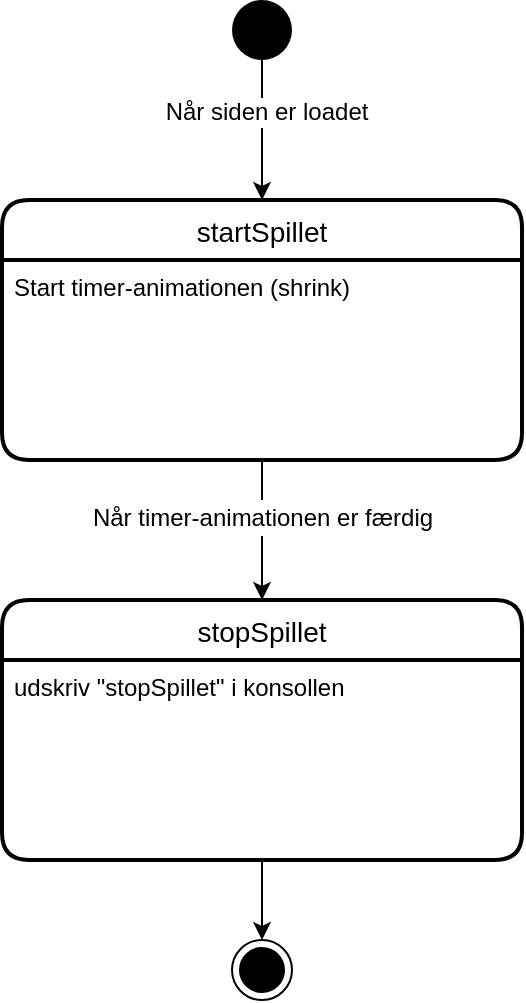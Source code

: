 <mxfile version="17.4.6" type="google"><diagram id="9JmcImGVnm6acoKlBlC9" name="Page-1"><mxGraphModel grid="1" page="1" gridSize="10" guides="1" tooltips="1" connect="1" arrows="1" fold="1" pageScale="1" pageWidth="827" pageHeight="1169" math="0" shadow="0"><root><mxCell id="0"/><mxCell id="1" parent="0"/><mxCell id="iuU_2dQMTSEWbqAGZvUB-1" value="" style="edgeStyle=orthogonalEdgeStyle;rounded=0;orthogonalLoop=1;jettySize=auto;html=1;fontColor=#000000;entryX=0.5;entryY=0;entryDx=0;entryDy=0;" edge="1" parent="1" source="iuU_2dQMTSEWbqAGZvUB-3" target="iuU_2dQMTSEWbqAGZvUB-6"><mxGeometry relative="1" as="geometry"><mxPoint x="399" y="115" as="targetPoint"/></mxGeometry></mxCell><mxCell id="iuU_2dQMTSEWbqAGZvUB-2" value="&lt;font style=&quot;font-size: 12px&quot;&gt;Når siden er loadet&lt;/font&gt;" style="edgeLabel;html=1;align=center;verticalAlign=middle;resizable=0;points=[];fontColor=#000000;" connectable="0" vertex="1" parent="iuU_2dQMTSEWbqAGZvUB-1"><mxGeometry x="-0.274" y="2" relative="1" as="geometry"><mxPoint as="offset"/></mxGeometry></mxCell><mxCell id="iuU_2dQMTSEWbqAGZvUB-3" value="" style="ellipse;fillColor=#000000;strokeColor=none;rounded=1;" vertex="1" parent="1"><mxGeometry x="384" y="20" width="30" height="30" as="geometry"/></mxCell><mxCell id="iuU_2dQMTSEWbqAGZvUB-4" value="stopSpillet" style="swimlane;childLayout=stackLayout;horizontal=1;startSize=30;horizontalStack=0;rounded=1;fontSize=14;fontStyle=0;strokeWidth=2;resizeParent=0;resizeLast=1;shadow=0;dashed=0;align=center;" vertex="1" parent="1"><mxGeometry x="269" y="320" width="260" height="130" as="geometry"/></mxCell><mxCell id="iuU_2dQMTSEWbqAGZvUB-5" value="udskriv &quot;stopSpillet&quot; i konsollen" style="align=left;strokeColor=none;fillColor=none;spacingLeft=4;fontSize=12;verticalAlign=top;resizable=0;rotatable=0;part=1;rounded=0;" vertex="1" parent="iuU_2dQMTSEWbqAGZvUB-4"><mxGeometry y="30" width="260" height="100" as="geometry"/></mxCell><mxCell id="iuU_2dQMTSEWbqAGZvUB-6" value="startSpillet" style="swimlane;childLayout=stackLayout;horizontal=1;startSize=30;horizontalStack=0;rounded=1;fontSize=14;fontStyle=0;strokeWidth=2;resizeParent=0;resizeLast=1;shadow=0;dashed=0;align=center;" vertex="1" parent="1"><mxGeometry x="269" y="120" width="260" height="130" as="geometry"/></mxCell><mxCell id="iuU_2dQMTSEWbqAGZvUB-7" value="Start timer-animationen (shrink)" style="align=left;strokeColor=none;fillColor=none;spacingLeft=4;fontSize=12;verticalAlign=top;resizable=0;rotatable=0;part=1;rounded=0;" vertex="1" parent="iuU_2dQMTSEWbqAGZvUB-6"><mxGeometry y="30" width="260" height="100" as="geometry"/></mxCell><mxCell id="iuU_2dQMTSEWbqAGZvUB-8" style="edgeStyle=orthogonalEdgeStyle;rounded=0;orthogonalLoop=1;jettySize=auto;html=1;exitX=0.5;exitY=1;exitDx=0;exitDy=0;entryX=0.5;entryY=0;entryDx=0;entryDy=0;" edge="1" parent="1" source="iuU_2dQMTSEWbqAGZvUB-7" target="iuU_2dQMTSEWbqAGZvUB-4"><mxGeometry relative="1" as="geometry"/></mxCell><mxCell id="iuU_2dQMTSEWbqAGZvUB-9" value="&lt;div style=&quot;font-size: 12px ; line-height: 18px&quot;&gt;&lt;span style=&quot;background-color: rgb(255 , 255 , 255)&quot;&gt;Når timer-animationen er færdig&lt;/span&gt;&lt;/div&gt;" style="edgeLabel;html=1;align=center;verticalAlign=middle;resizable=0;points=[];" connectable="0" vertex="1" parent="iuU_2dQMTSEWbqAGZvUB-8"><mxGeometry x="-0.206" relative="1" as="geometry"><mxPoint as="offset"/></mxGeometry></mxCell><mxCell id="iuU_2dQMTSEWbqAGZvUB-10" value="" style="ellipse;html=1;shape=endState;fillColor=#000000;strokeColor=#000000;rounded=1;labelBackgroundColor=#FFFFFF;fontFamily=Helvetica;fontSize=12;fontColor=#000000;" vertex="1" parent="1"><mxGeometry x="384" y="490" width="30" height="30" as="geometry"/></mxCell><mxCell id="iuU_2dQMTSEWbqAGZvUB-11" style="edgeStyle=orthogonalEdgeStyle;rounded=0;orthogonalLoop=1;jettySize=auto;html=1;exitX=0.5;exitY=1;exitDx=0;exitDy=0;fontFamily=Helvetica;fontSize=12;fontColor=#000000;" edge="1" parent="1" source="iuU_2dQMTSEWbqAGZvUB-5" target="iuU_2dQMTSEWbqAGZvUB-10"><mxGeometry relative="1" as="geometry"/></mxCell></root></mxGraphModel></diagram></mxfile>
